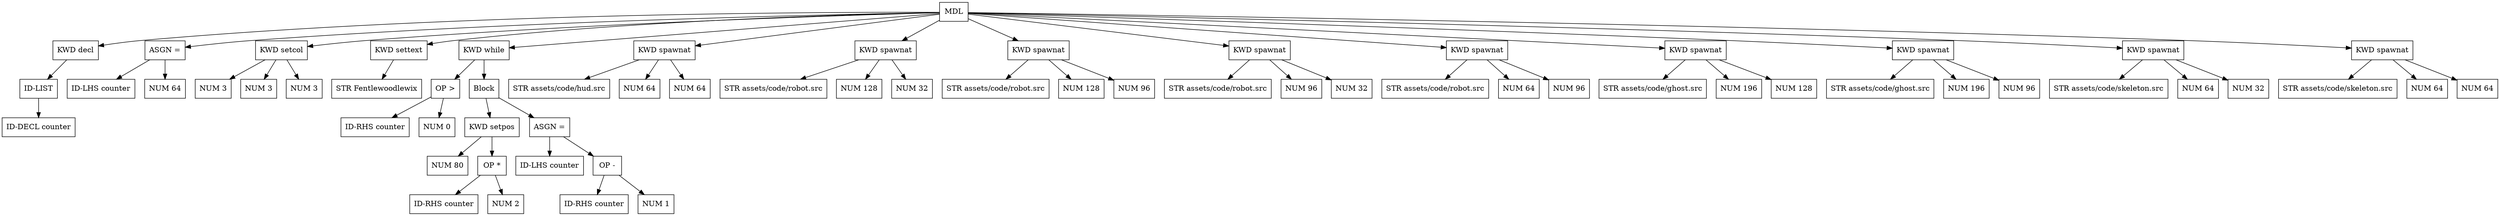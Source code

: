 digraph G {
node [shape = circle];
node0 [ uuid = "c4b4ae3c-dbe3-4f44-8ea1-39cbd6390852" shape = "record" label = "MDL
 " ];
node1 [ uuid = "f932af60-7654-4d1d-b76a-908f17d82ec5" shape = "record" label = "KWD
 decl" ];
node2 [ uuid = "57eafb00-a093-4954-a914-49b0fa2a5d1d" shape = "record" label = "ID-LIST
 " ];
node3 [ uuid = "e528b911-d2ba-4c0b-8394-2d4d31270035" shape = "record" label = "ID-DECL
 counter" ];
node2 -> node3;
node1 -> node2;
node0 -> node1;
node5 [ uuid = "e2611de6-e05c-4f3e-b620-d300f94e547f" shape = "record" label = "ASGN
 =" ];
node4 [ uuid = "bd00d434-9dce-4f59-8b6f-3d269ca3f6f1" shape = "record" label = "ID-LHS
 counter" ];
node5 -> node4;
node6 [ uuid = "320a6789-2976-46f5-9f92-821113f5f9f6" shape = "record" label = "NUM
 64" ];
node5 -> node6;
node0 -> node5;
node7 [ uuid = "8eee74ce-cec8-401b-9785-695003354a10" shape = "record" label = "KWD
 setcol" ];
node8 [ uuid = "b5aa5738-d1f4-4479-a619-6859fc9c85cc" shape = "record" label = "NUM
 3" ];
node7 -> node8;
node9 [ uuid = "11deffd1-f4f8-42f1-876f-7881edde2a30" shape = "record" label = "NUM
 3" ];
node7 -> node9;
node10 [ uuid = "79e262b4-5d82-4f3e-af67-a9406667b870" shape = "record" label = "NUM
 3" ];
node7 -> node10;
node0 -> node7;
node11 [ uuid = "8d82cf05-29f9-4eef-83f3-cd15e4040fd0" shape = "record" label = "KWD
 settext" ];
node12 [ uuid = "ef696441-af6d-469c-9cf4-5ad132283969" shape = "record" label = "STR
 Fentlewoodlewix" ];
node11 -> node12;
node0 -> node11;
node13 [ uuid = "fd8cb5e9-5953-4d0e-8f94-a6b0e45a286d" shape = "record" label = "KWD
 while" ];
node15 [ uuid = "58bc2fc9-1ba1-4829-9f68-a1dc9e911433" shape = "record" label = "OP
 \>" ];
node14 [ uuid = "de440f28-0d53-4616-abd4-a12b26917dc0" shape = "record" label = "ID-RHS
 counter" ];
node15 -> node14;
node16 [ uuid = "53a5e150-ecd0-41e7-9775-fbc6a0feb67f" shape = "record" label = "NUM
 0" ];
node15 -> node16;
node13 -> node15;
node17 [ uuid = "cdd95bab-87db-4a5f-8556-46bd162159bf" shape = "record" label = "Block
 " ];
node18 [ uuid = "b34628ae-c8a9-40c3-94c4-3060a53930d2" shape = "record" label = "KWD
 setpos" ];
node19 [ uuid = "b7362e07-5e90-4fa1-87ea-2eda91874628" shape = "record" label = "NUM
 80" ];
node18 -> node19;
node21 [ uuid = "1cca45e5-9426-426a-89d3-c3d20ffddcfb" shape = "record" label = "OP
 *" ];
node20 [ uuid = "ee0b58e7-d19d-46f8-89a5-bbdbfe419eb4" shape = "record" label = "ID-RHS
 counter" ];
node21 -> node20;
node22 [ uuid = "b579fb5f-ccfe-44f3-9193-ffd0a98c49db" shape = "record" label = "NUM
 2" ];
node21 -> node22;
node18 -> node21;
node17 -> node18;
node24 [ uuid = "f9f2fa75-579e-4975-b47b-d4285a3586c7" shape = "record" label = "ASGN
 =" ];
node23 [ uuid = "e4e79f54-e95c-4a11-af1f-c5d7ea1a05c6" shape = "record" label = "ID-LHS
 counter" ];
node24 -> node23;
node26 [ uuid = "8af1bfef-c151-4c09-9689-084fa5706440" shape = "record" label = "OP
 -" ];
node25 [ uuid = "711b0847-4161-47e0-9641-13bbf6785105" shape = "record" label = "ID-RHS
 counter" ];
node26 -> node25;
node27 [ uuid = "40adeafc-5117-499f-97f4-10dd8e235ea5" shape = "record" label = "NUM
 1" ];
node26 -> node27;
node24 -> node26;
node17 -> node24;
node13 -> node17;
node0 -> node13;
node28 [ uuid = "76de3304-1586-499c-ba01-83c52108b680" shape = "record" label = "KWD
 spawnat" ];
node29 [ uuid = "5c7f425f-7cb3-4a13-b236-25b2e227c576" shape = "record" label = "STR
 assets/code/hud.src" ];
node28 -> node29;
node30 [ uuid = "0786466c-2d3d-49e4-8289-c2557d439687" shape = "record" label = "NUM
 64" ];
node28 -> node30;
node31 [ uuid = "5029d29c-f216-4e56-b986-c798a85dbc7f" shape = "record" label = "NUM
 64" ];
node28 -> node31;
node0 -> node28;
node32 [ uuid = "4e3f71bb-c78f-4ec1-b419-fb77b5bb7cc4" shape = "record" label = "KWD
 spawnat" ];
node33 [ uuid = "43e8d5a6-2ac9-4b76-b892-139b34f7ce86" shape = "record" label = "STR
 assets/code/robot.src" ];
node32 -> node33;
node34 [ uuid = "c226a628-2fbc-48b0-b555-311cdb24e612" shape = "record" label = "NUM
 128" ];
node32 -> node34;
node35 [ uuid = "283aec47-3152-4c41-b0e3-ae89160cd3c2" shape = "record" label = "NUM
 32" ];
node32 -> node35;
node0 -> node32;
node36 [ uuid = "6ac4f174-1e16-48f5-a4f8-a9174afc0720" shape = "record" label = "KWD
 spawnat" ];
node37 [ uuid = "15d2462d-e04d-4f8a-a2f9-8a94aeee190d" shape = "record" label = "STR
 assets/code/robot.src" ];
node36 -> node37;
node38 [ uuid = "5ed36fc7-f735-4b6a-a495-59d711669dee" shape = "record" label = "NUM
 128" ];
node36 -> node38;
node39 [ uuid = "7f21563c-d75f-4bed-a40c-540c89ef96f4" shape = "record" label = "NUM
 96" ];
node36 -> node39;
node0 -> node36;
node40 [ uuid = "3bba5d9d-fd1b-4c1e-9b17-9a72767491c7" shape = "record" label = "KWD
 spawnat" ];
node41 [ uuid = "3bb24201-fb8b-45f2-9822-d48a213db760" shape = "record" label = "STR
 assets/code/robot.src" ];
node40 -> node41;
node42 [ uuid = "1ec08bad-bf0b-495b-941a-25709573a288" shape = "record" label = "NUM
 96" ];
node40 -> node42;
node43 [ uuid = "bfee49da-e496-4604-b377-bbf12d75a231" shape = "record" label = "NUM
 32" ];
node40 -> node43;
node0 -> node40;
node44 [ uuid = "18823dff-d734-43d9-87c5-b34ea5091053" shape = "record" label = "KWD
 spawnat" ];
node45 [ uuid = "0465f38a-b3d6-4a08-a784-13211dd6ecfb" shape = "record" label = "STR
 assets/code/robot.src" ];
node44 -> node45;
node46 [ uuid = "d0b55fd6-f0d4-4f44-8fb6-52e229f40631" shape = "record" label = "NUM
 64" ];
node44 -> node46;
node47 [ uuid = "96b3b2e0-6346-423a-b333-970e1fb6d403" shape = "record" label = "NUM
 96" ];
node44 -> node47;
node0 -> node44;
node48 [ uuid = "e668c451-d5f7-4542-884b-21f32a25d7c7" shape = "record" label = "KWD
 spawnat" ];
node49 [ uuid = "7cb2cf4d-6495-4438-a88d-7578fe5ced07" shape = "record" label = "STR
 assets/code/ghost.src" ];
node48 -> node49;
node50 [ uuid = "fac501e4-585d-4fd4-a1a4-dd18fb46666f" shape = "record" label = "NUM
 196" ];
node48 -> node50;
node51 [ uuid = "40b19e18-980a-4dec-8459-199e3384aa1c" shape = "record" label = "NUM
 128" ];
node48 -> node51;
node0 -> node48;
node52 [ uuid = "982dd55e-71ed-490e-9205-6b895611a779" shape = "record" label = "KWD
 spawnat" ];
node53 [ uuid = "24189a7f-92b6-4b21-b879-1435461c2332" shape = "record" label = "STR
 assets/code/ghost.src" ];
node52 -> node53;
node54 [ uuid = "5e964871-45d7-488b-a6a2-05105caec0ca" shape = "record" label = "NUM
 196" ];
node52 -> node54;
node55 [ uuid = "bcf11edb-01ed-4bda-a006-dcb2e6c38000" shape = "record" label = "NUM
 96" ];
node52 -> node55;
node0 -> node52;
node56 [ uuid = "deec4301-abf2-47ec-a695-1629560e472e" shape = "record" label = "KWD
 spawnat" ];
node57 [ uuid = "81e7325a-0e95-4ba1-9b84-12a2ec293270" shape = "record" label = "STR
 assets/code/skeleton.src" ];
node56 -> node57;
node58 [ uuid = "e03535e9-f354-4e99-bd6d-f4722b7fbfc2" shape = "record" label = "NUM
 64" ];
node56 -> node58;
node59 [ uuid = "6d0a88b3-97f2-4709-9e42-51f04feacfdf" shape = "record" label = "NUM
 32" ];
node56 -> node59;
node0 -> node56;
node60 [ uuid = "1ff9ce05-df48-4e9a-b1ca-ca14587f8b43" shape = "record" label = "KWD
 spawnat" ];
node61 [ uuid = "422ecfce-adc3-4410-a48f-f7310c84fc91" shape = "record" label = "STR
 assets/code/skeleton.src" ];
node60 -> node61;
node62 [ uuid = "5bf6e579-792b-4b48-9fc9-532aa2e93bf9" shape = "record" label = "NUM
 64" ];
node60 -> node62;
node63 [ uuid = "28b637e4-15d1-478c-b0e3-0ca7b940d024" shape = "record" label = "NUM
 64" ];
node60 -> node63;
node0 -> node60;
}
